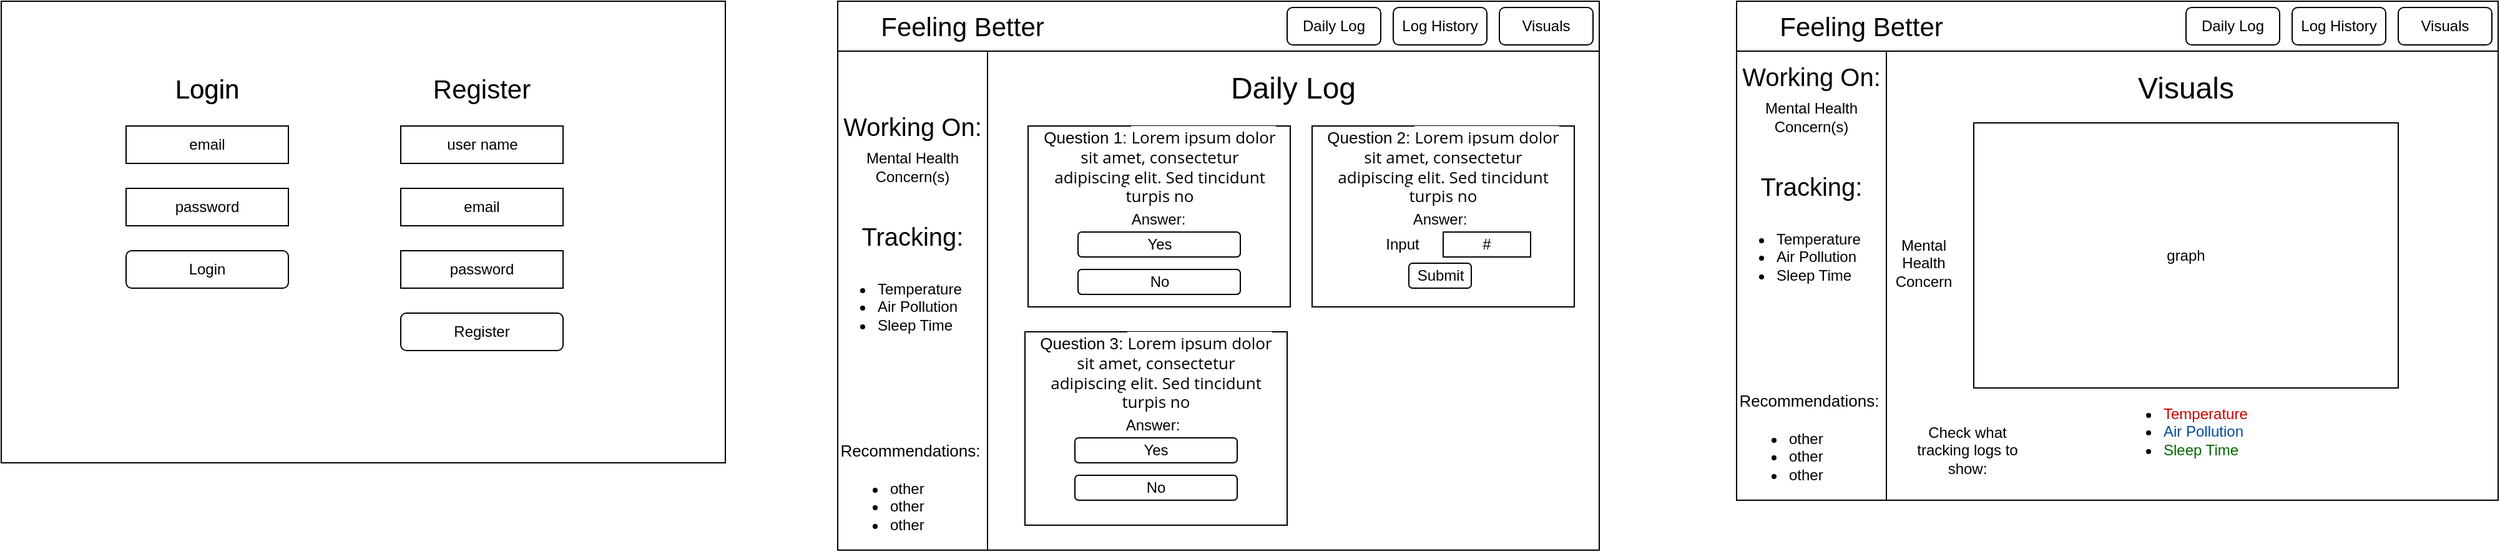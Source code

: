 <mxfile version="14.0.0" type="github">
  <diagram id="3NrVPljsGr9D1M_Hex81" name="Page-1">
    <mxGraphModel dx="1924" dy="1029" grid="1" gridSize="10" guides="1" tooltips="1" connect="1" arrows="1" fold="1" page="1" pageScale="1" pageWidth="850" pageHeight="1100" math="0" shadow="0">
      <root>
        <mxCell id="0" />
        <mxCell id="1" parent="0" />
        <mxCell id="FfJZvNE80r95axFxmdz9-24" value="" style="rounded=0;whiteSpace=wrap;html=1;" vertex="1" parent="1">
          <mxGeometry x="810" y="120" width="610" height="440" as="geometry" />
        </mxCell>
        <mxCell id="FfJZvNE80r95axFxmdz9-1" value="" style="rounded=0;whiteSpace=wrap;html=1;" vertex="1" parent="1">
          <mxGeometry x="140" y="120" width="580" height="370" as="geometry" />
        </mxCell>
        <mxCell id="FfJZvNE80r95axFxmdz9-3" value="" style="rounded=0;whiteSpace=wrap;html=1;" vertex="1" parent="1">
          <mxGeometry x="240" y="220" width="130" height="30" as="geometry" />
        </mxCell>
        <mxCell id="FfJZvNE80r95axFxmdz9-5" value="email" style="text;html=1;strokeColor=none;fillColor=none;align=center;verticalAlign=middle;whiteSpace=wrap;rounded=0;" vertex="1" parent="1">
          <mxGeometry x="285" y="225" width="40" height="20" as="geometry" />
        </mxCell>
        <mxCell id="FfJZvNE80r95axFxmdz9-6" value="&lt;font style=&quot;font-size: 21px&quot;&gt;Login&lt;/font&gt;" style="text;html=1;strokeColor=none;fillColor=none;align=center;verticalAlign=middle;whiteSpace=wrap;rounded=0;" vertex="1" parent="1">
          <mxGeometry x="285" y="180" width="40" height="20" as="geometry" />
        </mxCell>
        <mxCell id="FfJZvNE80r95axFxmdz9-9" value="" style="rounded=0;whiteSpace=wrap;html=1;" vertex="1" parent="1">
          <mxGeometry x="240" y="270" width="130" height="30" as="geometry" />
        </mxCell>
        <mxCell id="FfJZvNE80r95axFxmdz9-10" value="password" style="text;html=1;strokeColor=none;fillColor=none;align=center;verticalAlign=middle;whiteSpace=wrap;rounded=0;" vertex="1" parent="1">
          <mxGeometry x="285" y="275" width="40" height="20" as="geometry" />
        </mxCell>
        <mxCell id="FfJZvNE80r95axFxmdz9-11" value="&lt;font style=&quot;font-size: 21px&quot;&gt;Login&lt;/font&gt;" style="text;html=1;strokeColor=none;fillColor=none;align=center;verticalAlign=middle;whiteSpace=wrap;rounded=0;" vertex="1" parent="1">
          <mxGeometry x="285" y="180" width="40" height="20" as="geometry" />
        </mxCell>
        <mxCell id="FfJZvNE80r95axFxmdz9-12" value="" style="rounded=0;whiteSpace=wrap;html=1;" vertex="1" parent="1">
          <mxGeometry x="460" y="220" width="130" height="30" as="geometry" />
        </mxCell>
        <mxCell id="FfJZvNE80r95axFxmdz9-13" value="user name" style="text;html=1;strokeColor=none;fillColor=none;align=center;verticalAlign=middle;whiteSpace=wrap;rounded=0;" vertex="1" parent="1">
          <mxGeometry x="492.5" y="225" width="65" height="20" as="geometry" />
        </mxCell>
        <mxCell id="FfJZvNE80r95axFxmdz9-14" value="" style="rounded=0;whiteSpace=wrap;html=1;" vertex="1" parent="1">
          <mxGeometry x="460" y="270" width="130" height="30" as="geometry" />
        </mxCell>
        <mxCell id="FfJZvNE80r95axFxmdz9-15" value="email" style="text;html=1;strokeColor=none;fillColor=none;align=center;verticalAlign=middle;whiteSpace=wrap;rounded=0;" vertex="1" parent="1">
          <mxGeometry x="505" y="275" width="40" height="20" as="geometry" />
        </mxCell>
        <mxCell id="FfJZvNE80r95axFxmdz9-16" value="&lt;font style=&quot;font-size: 21px&quot;&gt;Register&lt;/font&gt;" style="text;html=1;strokeColor=none;fillColor=none;align=center;verticalAlign=middle;whiteSpace=wrap;rounded=0;" vertex="1" parent="1">
          <mxGeometry x="505" y="180" width="40" height="20" as="geometry" />
        </mxCell>
        <mxCell id="FfJZvNE80r95axFxmdz9-17" value="" style="rounded=0;whiteSpace=wrap;html=1;" vertex="1" parent="1">
          <mxGeometry x="460" y="320" width="130" height="30" as="geometry" />
        </mxCell>
        <mxCell id="FfJZvNE80r95axFxmdz9-18" value="password" style="text;html=1;strokeColor=none;fillColor=none;align=center;verticalAlign=middle;whiteSpace=wrap;rounded=0;" vertex="1" parent="1">
          <mxGeometry x="505" y="325" width="40" height="20" as="geometry" />
        </mxCell>
        <mxCell id="FfJZvNE80r95axFxmdz9-19" value="Login" style="rounded=1;whiteSpace=wrap;html=1;" vertex="1" parent="1">
          <mxGeometry x="240" y="320" width="130" height="30" as="geometry" />
        </mxCell>
        <mxCell id="FfJZvNE80r95axFxmdz9-20" value="Register" style="rounded=1;whiteSpace=wrap;html=1;" vertex="1" parent="1">
          <mxGeometry x="460" y="370" width="130" height="30" as="geometry" />
        </mxCell>
        <mxCell id="FfJZvNE80r95axFxmdz9-22" value="" style="rounded=0;whiteSpace=wrap;html=1;" vertex="1" parent="1">
          <mxGeometry x="810" y="120" width="610" height="40" as="geometry" />
        </mxCell>
        <mxCell id="FfJZvNE80r95axFxmdz9-23" value="Visuals" style="rounded=1;whiteSpace=wrap;html=1;" vertex="1" parent="1">
          <mxGeometry x="1340" y="125" width="75" height="30" as="geometry" />
        </mxCell>
        <mxCell id="FfJZvNE80r95axFxmdz9-26" value="&lt;span style=&quot;font-size: 21px&quot;&gt;Feeling Better&lt;/span&gt;" style="text;html=1;strokeColor=none;fillColor=none;align=center;verticalAlign=middle;whiteSpace=wrap;rounded=0;" vertex="1" parent="1">
          <mxGeometry x="810" y="130" width="200" height="20" as="geometry" />
        </mxCell>
        <mxCell id="FfJZvNE80r95axFxmdz9-29" value="" style="rounded=0;whiteSpace=wrap;html=1;" vertex="1" parent="1">
          <mxGeometry x="962.5" y="220" width="210" height="145" as="geometry" />
        </mxCell>
        <mxCell id="FfJZvNE80r95axFxmdz9-28" value="&lt;font style=&quot;font-size: 13px&quot;&gt;Question 1:&amp;nbsp;&lt;span style=&quot;font-family: &amp;#34;open sans&amp;#34; , &amp;#34;arial&amp;#34; , sans-serif ; text-align: justify ; background-color: rgb(255 , 255 , 255)&quot;&gt;Lorem ipsum dolor sit amet, consectetur adipiscing elit. Sed tincidunt turpis no&lt;/span&gt;&lt;/font&gt;" style="text;html=1;strokeColor=none;fillColor=none;align=center;verticalAlign=middle;whiteSpace=wrap;rounded=0;" vertex="1" parent="1">
          <mxGeometry x="972.5" y="230" width="190" height="45" as="geometry" />
        </mxCell>
        <mxCell id="FfJZvNE80r95axFxmdz9-30" value="Yes" style="rounded=1;whiteSpace=wrap;html=1;" vertex="1" parent="1">
          <mxGeometry x="1002.5" y="305" width="130" height="20" as="geometry" />
        </mxCell>
        <mxCell id="FfJZvNE80r95axFxmdz9-31" value="Answer:" style="text;html=1;strokeColor=none;fillColor=none;align=center;verticalAlign=middle;whiteSpace=wrap;rounded=0;" vertex="1" parent="1">
          <mxGeometry x="1032.5" y="285" width="67.5" height="20" as="geometry" />
        </mxCell>
        <mxCell id="FfJZvNE80r95axFxmdz9-32" value="No" style="rounded=1;whiteSpace=wrap;html=1;" vertex="1" parent="1">
          <mxGeometry x="1002.5" y="335" width="130" height="20" as="geometry" />
        </mxCell>
        <mxCell id="FfJZvNE80r95axFxmdz9-33" value="" style="rounded=0;whiteSpace=wrap;html=1;" vertex="1" parent="1">
          <mxGeometry x="1190" y="220" width="210" height="145" as="geometry" />
        </mxCell>
        <mxCell id="FfJZvNE80r95axFxmdz9-34" value="&lt;font style=&quot;font-size: 13px&quot;&gt;Question 2:&amp;nbsp;&lt;span style=&quot;font-family: &amp;#34;open sans&amp;#34; , &amp;#34;arial&amp;#34; , sans-serif ; text-align: justify ; background-color: rgb(255 , 255 , 255)&quot;&gt;Lorem ipsum dolor sit amet, consectetur adipiscing elit. Sed tincidunt turpis no&lt;/span&gt;&lt;/font&gt;" style="text;html=1;strokeColor=none;fillColor=none;align=center;verticalAlign=middle;whiteSpace=wrap;rounded=0;" vertex="1" parent="1">
          <mxGeometry x="1200" y="230" width="190" height="45" as="geometry" />
        </mxCell>
        <mxCell id="FfJZvNE80r95axFxmdz9-35" value="Submit" style="rounded=1;whiteSpace=wrap;html=1;" vertex="1" parent="1">
          <mxGeometry x="1267.5" y="330" width="50" height="20" as="geometry" />
        </mxCell>
        <mxCell id="FfJZvNE80r95axFxmdz9-36" value="Answer:" style="text;html=1;strokeColor=none;fillColor=none;align=center;verticalAlign=middle;whiteSpace=wrap;rounded=0;" vertex="1" parent="1">
          <mxGeometry x="1260" y="285" width="65" height="20" as="geometry" />
        </mxCell>
        <mxCell id="FfJZvNE80r95axFxmdz9-38" value="Input" style="text;html=1;strokeColor=none;fillColor=none;align=center;verticalAlign=middle;whiteSpace=wrap;rounded=0;" vertex="1" parent="1">
          <mxGeometry x="1230" y="305" width="65" height="20" as="geometry" />
        </mxCell>
        <mxCell id="FfJZvNE80r95axFxmdz9-39" value="#" style="rounded=0;whiteSpace=wrap;html=1;" vertex="1" parent="1">
          <mxGeometry x="1295" y="305" width="70" height="20" as="geometry" />
        </mxCell>
        <mxCell id="FfJZvNE80r95axFxmdz9-40" value="" style="rounded=0;whiteSpace=wrap;html=1;" vertex="1" parent="1">
          <mxGeometry x="960" y="385" width="210" height="155" as="geometry" />
        </mxCell>
        <mxCell id="FfJZvNE80r95axFxmdz9-41" value="&lt;font style=&quot;font-size: 13px&quot;&gt;Question 3:&amp;nbsp;&lt;span style=&quot;font-family: &amp;#34;open sans&amp;#34; , &amp;#34;arial&amp;#34; , sans-serif ; text-align: justify ; background-color: rgb(255 , 255 , 255)&quot;&gt;Lorem ipsum dolor sit amet, consectetur adipiscing elit. Sed tincidunt turpis no&lt;/span&gt;&lt;/font&gt;" style="text;html=1;strokeColor=none;fillColor=none;align=center;verticalAlign=middle;whiteSpace=wrap;rounded=0;" vertex="1" parent="1">
          <mxGeometry x="970" y="395" width="190" height="45" as="geometry" />
        </mxCell>
        <mxCell id="FfJZvNE80r95axFxmdz9-42" value="Yes" style="rounded=1;whiteSpace=wrap;html=1;" vertex="1" parent="1">
          <mxGeometry x="1000" y="470" width="130" height="20" as="geometry" />
        </mxCell>
        <mxCell id="FfJZvNE80r95axFxmdz9-43" value="Answer:" style="text;html=1;strokeColor=none;fillColor=none;align=center;verticalAlign=middle;whiteSpace=wrap;rounded=0;" vertex="1" parent="1">
          <mxGeometry x="1030" y="450" width="65" height="20" as="geometry" />
        </mxCell>
        <mxCell id="FfJZvNE80r95axFxmdz9-44" value="No" style="rounded=1;whiteSpace=wrap;html=1;" vertex="1" parent="1">
          <mxGeometry x="1000" y="500" width="130" height="20" as="geometry" />
        </mxCell>
        <mxCell id="FfJZvNE80r95axFxmdz9-45" value="" style="rounded=0;whiteSpace=wrap;html=1;" vertex="1" parent="1">
          <mxGeometry x="810" y="160" width="120" height="400" as="geometry" />
        </mxCell>
        <mxCell id="FfJZvNE80r95axFxmdz9-46" value="&lt;span style=&quot;font-size: 20px;&quot;&gt;Working On:&lt;/span&gt;" style="text;html=1;strokeColor=none;fillColor=none;align=center;verticalAlign=middle;whiteSpace=wrap;rounded=0;fontSize=20;" vertex="1" parent="1">
          <mxGeometry x="810" y="210" width="120" height="20" as="geometry" />
        </mxCell>
        <mxCell id="FfJZvNE80r95axFxmdz9-47" value="Mental Health Concern(s)" style="text;html=1;strokeColor=none;fillColor=none;align=center;verticalAlign=middle;whiteSpace=wrap;rounded=0;" vertex="1" parent="1">
          <mxGeometry x="820" y="242.5" width="100" height="20" as="geometry" />
        </mxCell>
        <mxCell id="FfJZvNE80r95axFxmdz9-48" value="&lt;font style=&quot;font-size: 20px&quot;&gt;Tracking:&lt;/font&gt;" style="text;html=1;strokeColor=none;fillColor=none;align=center;verticalAlign=middle;whiteSpace=wrap;rounded=0;" vertex="1" parent="1">
          <mxGeometry x="810" y="297.5" width="120" height="20" as="geometry" />
        </mxCell>
        <mxCell id="FfJZvNE80r95axFxmdz9-49" value="&lt;ul&gt;&lt;li&gt;Temperature&lt;/li&gt;&lt;li&gt;Air Pollution&lt;/li&gt;&lt;li&gt;Sleep Time&lt;/li&gt;&lt;/ul&gt;" style="text;html=1;strokeColor=none;fillColor=none;align=left;verticalAlign=middle;whiteSpace=wrap;rounded=0;" vertex="1" parent="1">
          <mxGeometry x="800" y="330" width="120" height="70" as="geometry" />
        </mxCell>
        <mxCell id="FfJZvNE80r95axFxmdz9-51" value="&lt;span style=&quot;font-size: 13px&quot;&gt;Recommendations:&amp;nbsp;&lt;/span&gt;" style="text;html=1;strokeColor=none;fillColor=none;align=center;verticalAlign=middle;whiteSpace=wrap;rounded=0;fontSize=13;" vertex="1" parent="1">
          <mxGeometry x="810" y="470" width="120" height="20" as="geometry" />
        </mxCell>
        <mxCell id="FfJZvNE80r95axFxmdz9-52" value="&lt;ul&gt;&lt;li&gt;other&lt;/li&gt;&lt;li&gt;&lt;span&gt;other&lt;/span&gt;&lt;/li&gt;&lt;li&gt;&lt;span&gt;other&lt;/span&gt;&lt;br&gt;&lt;/li&gt;&lt;/ul&gt;" style="text;html=1;strokeColor=none;fillColor=none;align=left;verticalAlign=middle;whiteSpace=wrap;rounded=0;" vertex="1" parent="1">
          <mxGeometry x="810" y="490" width="120" height="70" as="geometry" />
        </mxCell>
        <mxCell id="FfJZvNE80r95axFxmdz9-53" value="" style="rounded=0;whiteSpace=wrap;html=1;" vertex="1" parent="1">
          <mxGeometry x="1530" y="120" width="610" height="400" as="geometry" />
        </mxCell>
        <mxCell id="FfJZvNE80r95axFxmdz9-54" value="" style="rounded=0;whiteSpace=wrap;html=1;" vertex="1" parent="1">
          <mxGeometry x="1530" y="120" width="610" height="40" as="geometry" />
        </mxCell>
        <mxCell id="FfJZvNE80r95axFxmdz9-55" value="Visuals" style="rounded=1;whiteSpace=wrap;html=1;" vertex="1" parent="1">
          <mxGeometry x="2060" y="125" width="75" height="30" as="geometry" />
        </mxCell>
        <mxCell id="FfJZvNE80r95axFxmdz9-56" value="&lt;span style=&quot;font-size: 21px&quot;&gt;Feeling Better&lt;/span&gt;" style="text;html=1;strokeColor=none;fillColor=none;align=center;verticalAlign=middle;whiteSpace=wrap;rounded=0;" vertex="1" parent="1">
          <mxGeometry x="1530" y="130" width="200" height="20" as="geometry" />
        </mxCell>
        <mxCell id="FfJZvNE80r95axFxmdz9-73" value="" style="rounded=0;whiteSpace=wrap;html=1;" vertex="1" parent="1">
          <mxGeometry x="1530" y="160" width="120" height="360" as="geometry" />
        </mxCell>
        <mxCell id="FfJZvNE80r95axFxmdz9-74" value="&lt;span style=&quot;font-size: 20px;&quot;&gt;Working On:&lt;/span&gt;" style="text;html=1;strokeColor=none;fillColor=none;align=center;verticalAlign=middle;whiteSpace=wrap;rounded=0;fontSize=20;" vertex="1" parent="1">
          <mxGeometry x="1530" y="170" width="120" height="20" as="geometry" />
        </mxCell>
        <mxCell id="FfJZvNE80r95axFxmdz9-75" value="Mental Health Concern(s)" style="text;html=1;strokeColor=none;fillColor=none;align=center;verticalAlign=middle;whiteSpace=wrap;rounded=0;" vertex="1" parent="1">
          <mxGeometry x="1540" y="202.5" width="100" height="20" as="geometry" />
        </mxCell>
        <mxCell id="FfJZvNE80r95axFxmdz9-76" value="&lt;font style=&quot;font-size: 20px&quot;&gt;Tracking:&lt;/font&gt;" style="text;html=1;strokeColor=none;fillColor=none;align=center;verticalAlign=middle;whiteSpace=wrap;rounded=0;" vertex="1" parent="1">
          <mxGeometry x="1530" y="257.5" width="120" height="20" as="geometry" />
        </mxCell>
        <mxCell id="FfJZvNE80r95axFxmdz9-77" value="&lt;ul&gt;&lt;li&gt;Temperature&lt;/li&gt;&lt;li&gt;Air Pollution&lt;/li&gt;&lt;li&gt;Sleep Time&lt;/li&gt;&lt;/ul&gt;" style="text;html=1;strokeColor=none;fillColor=none;align=left;verticalAlign=middle;whiteSpace=wrap;rounded=0;" vertex="1" parent="1">
          <mxGeometry x="1520" y="290" width="120" height="70" as="geometry" />
        </mxCell>
        <mxCell id="FfJZvNE80r95axFxmdz9-78" value="&lt;span style=&quot;font-size: 13px&quot;&gt;Recommendations:&amp;nbsp;&lt;/span&gt;" style="text;html=1;strokeColor=none;fillColor=none;align=center;verticalAlign=middle;whiteSpace=wrap;rounded=0;fontSize=13;" vertex="1" parent="1">
          <mxGeometry x="1530" y="430" width="120" height="20" as="geometry" />
        </mxCell>
        <mxCell id="FfJZvNE80r95axFxmdz9-80" value="Log History" style="rounded=1;whiteSpace=wrap;html=1;" vertex="1" parent="1">
          <mxGeometry x="1255" y="125" width="75" height="30" as="geometry" />
        </mxCell>
        <mxCell id="FfJZvNE80r95axFxmdz9-82" value="" style="rounded=0;whiteSpace=wrap;html=1;fontSize=13;align=left;" vertex="1" parent="1">
          <mxGeometry x="1720" y="217.5" width="340" height="212.5" as="geometry" />
        </mxCell>
        <mxCell id="FfJZvNE80r95axFxmdz9-83" value="graph" style="text;html=1;strokeColor=none;fillColor=none;align=center;verticalAlign=middle;whiteSpace=wrap;rounded=0;" vertex="1" parent="1">
          <mxGeometry x="1860" y="313.75" width="60" height="20" as="geometry" />
        </mxCell>
        <mxCell id="FfJZvNE80r95axFxmdz9-86" value="Check what tracking logs to show:" style="text;html=1;strokeColor=none;fillColor=none;align=center;verticalAlign=middle;whiteSpace=wrap;rounded=0;" vertex="1" parent="1">
          <mxGeometry x="1660" y="470" width="110" height="20" as="geometry" />
        </mxCell>
        <mxCell id="FfJZvNE80r95axFxmdz9-87" value="&lt;ul&gt;&lt;li&gt;&lt;font color=&quot;#cc0000&quot;&gt;Temperature&lt;/font&gt;&lt;/li&gt;&lt;li&gt;&lt;font color=&quot;#004c99&quot;&gt;Air Pollution&lt;/font&gt;&lt;/li&gt;&lt;li&gt;&lt;font color=&quot;#006600&quot;&gt;Sleep Time&lt;/font&gt;&lt;/li&gt;&lt;/ul&gt;" style="text;html=1;strokeColor=none;fillColor=none;align=left;verticalAlign=middle;whiteSpace=wrap;rounded=0;" vertex="1" parent="1">
          <mxGeometry x="1830" y="430" width="120" height="70" as="geometry" />
        </mxCell>
        <mxCell id="FfJZvNE80r95axFxmdz9-88" value="Mental Health Concern" style="text;html=1;strokeColor=none;fillColor=none;align=center;verticalAlign=middle;whiteSpace=wrap;rounded=0;" vertex="1" parent="1">
          <mxGeometry x="1650" y="320" width="60" height="20" as="geometry" />
        </mxCell>
        <mxCell id="FfJZvNE80r95axFxmdz9-89" value="Daily Log" style="rounded=1;whiteSpace=wrap;html=1;" vertex="1" parent="1">
          <mxGeometry x="1170" y="125" width="75" height="30" as="geometry" />
        </mxCell>
        <mxCell id="FfJZvNE80r95axFxmdz9-91" value="&lt;font style=&quot;font-size: 24px&quot;&gt;Daily Log&lt;/font&gt;" style="text;html=1;strokeColor=none;fillColor=none;align=center;verticalAlign=middle;whiteSpace=wrap;rounded=0;fontSize=22;" vertex="1" parent="1">
          <mxGeometry x="1095" y="180" width="160" height="20" as="geometry" />
        </mxCell>
        <mxCell id="FfJZvNE80r95axFxmdz9-92" value="Log History" style="rounded=1;whiteSpace=wrap;html=1;" vertex="1" parent="1">
          <mxGeometry x="1975" y="125" width="75" height="30" as="geometry" />
        </mxCell>
        <mxCell id="FfJZvNE80r95axFxmdz9-93" value="Daily Log" style="rounded=1;whiteSpace=wrap;html=1;" vertex="1" parent="1">
          <mxGeometry x="1890" y="125" width="75" height="30" as="geometry" />
        </mxCell>
        <mxCell id="FfJZvNE80r95axFxmdz9-94" value="&lt;font style=&quot;font-size: 24px&quot;&gt;Visuals&lt;/font&gt;" style="text;html=1;strokeColor=none;fillColor=none;align=center;verticalAlign=middle;whiteSpace=wrap;rounded=0;fontSize=22;" vertex="1" parent="1">
          <mxGeometry x="1810" y="180" width="160" height="20" as="geometry" />
        </mxCell>
        <mxCell id="FfJZvNE80r95axFxmdz9-95" value="&lt;ul&gt;&lt;li&gt;other&lt;/li&gt;&lt;li&gt;&lt;span&gt;other&lt;/span&gt;&lt;/li&gt;&lt;li&gt;&lt;span&gt;other&lt;/span&gt;&lt;br&gt;&lt;/li&gt;&lt;/ul&gt;" style="text;html=1;strokeColor=none;fillColor=none;align=left;verticalAlign=middle;whiteSpace=wrap;rounded=0;" vertex="1" parent="1">
          <mxGeometry x="1530" y="450" width="120" height="70" as="geometry" />
        </mxCell>
      </root>
    </mxGraphModel>
  </diagram>
</mxfile>
